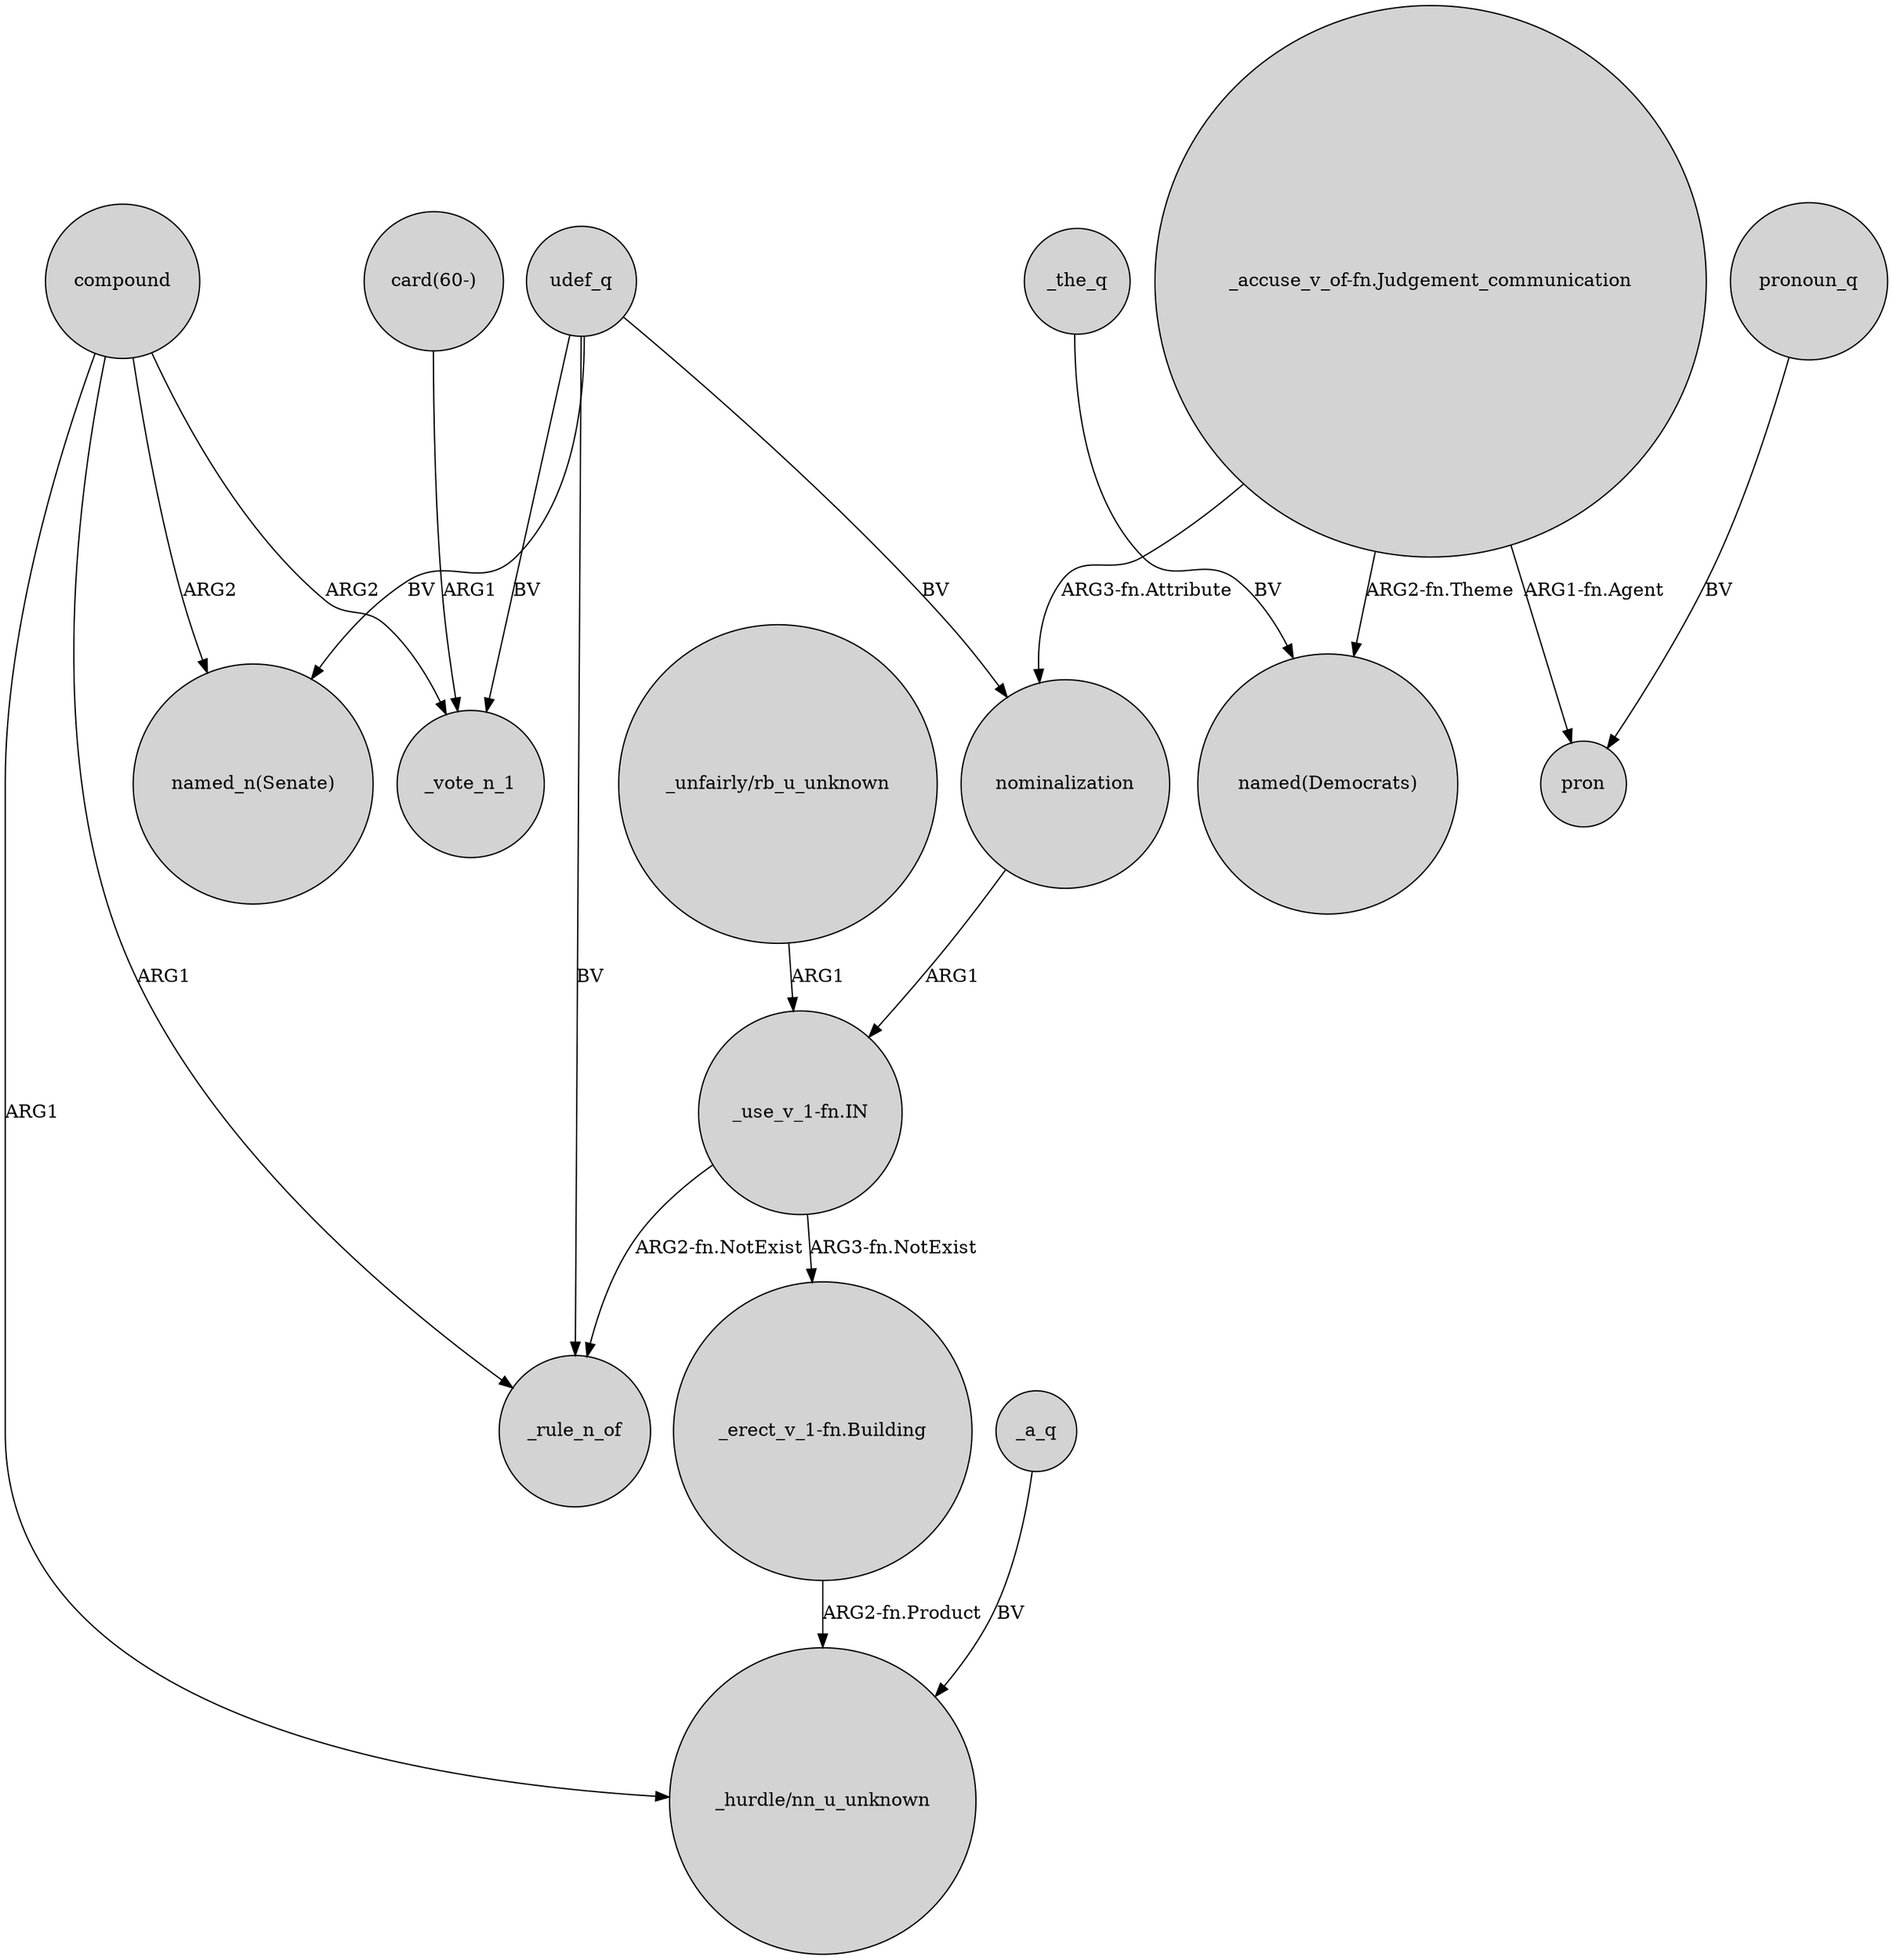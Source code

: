 digraph {
	node [shape=circle style=filled]
	udef_q -> _rule_n_of [label=BV]
	_a_q -> "_hurdle/nn_u_unknown" [label=BV]
	"_erect_v_1-fn.Building" -> "_hurdle/nn_u_unknown" [label="ARG2-fn.Product"]
	compound -> _rule_n_of [label=ARG1]
	"card(60-)" -> _vote_n_1 [label=ARG1]
	"_use_v_1-fn.IN" -> "_erect_v_1-fn.Building" [label="ARG3-fn.NotExist"]
	compound -> "_hurdle/nn_u_unknown" [label=ARG1]
	pronoun_q -> pron [label=BV]
	compound -> "named_n(Senate)" [label=ARG2]
	"_accuse_v_of-fn.Judgement_communication" -> "named(Democrats)" [label="ARG2-fn.Theme"]
	_the_q -> "named(Democrats)" [label=BV]
	udef_q -> nominalization [label=BV]
	compound -> _vote_n_1 [label=ARG2]
	udef_q -> _vote_n_1 [label=BV]
	udef_q -> "named_n(Senate)" [label=BV]
	"_unfairly/rb_u_unknown" -> "_use_v_1-fn.IN" [label=ARG1]
	"_accuse_v_of-fn.Judgement_communication" -> pron [label="ARG1-fn.Agent"]
	"_accuse_v_of-fn.Judgement_communication" -> nominalization [label="ARG3-fn.Attribute"]
	"_use_v_1-fn.IN" -> _rule_n_of [label="ARG2-fn.NotExist"]
	nominalization -> "_use_v_1-fn.IN" [label=ARG1]
}
